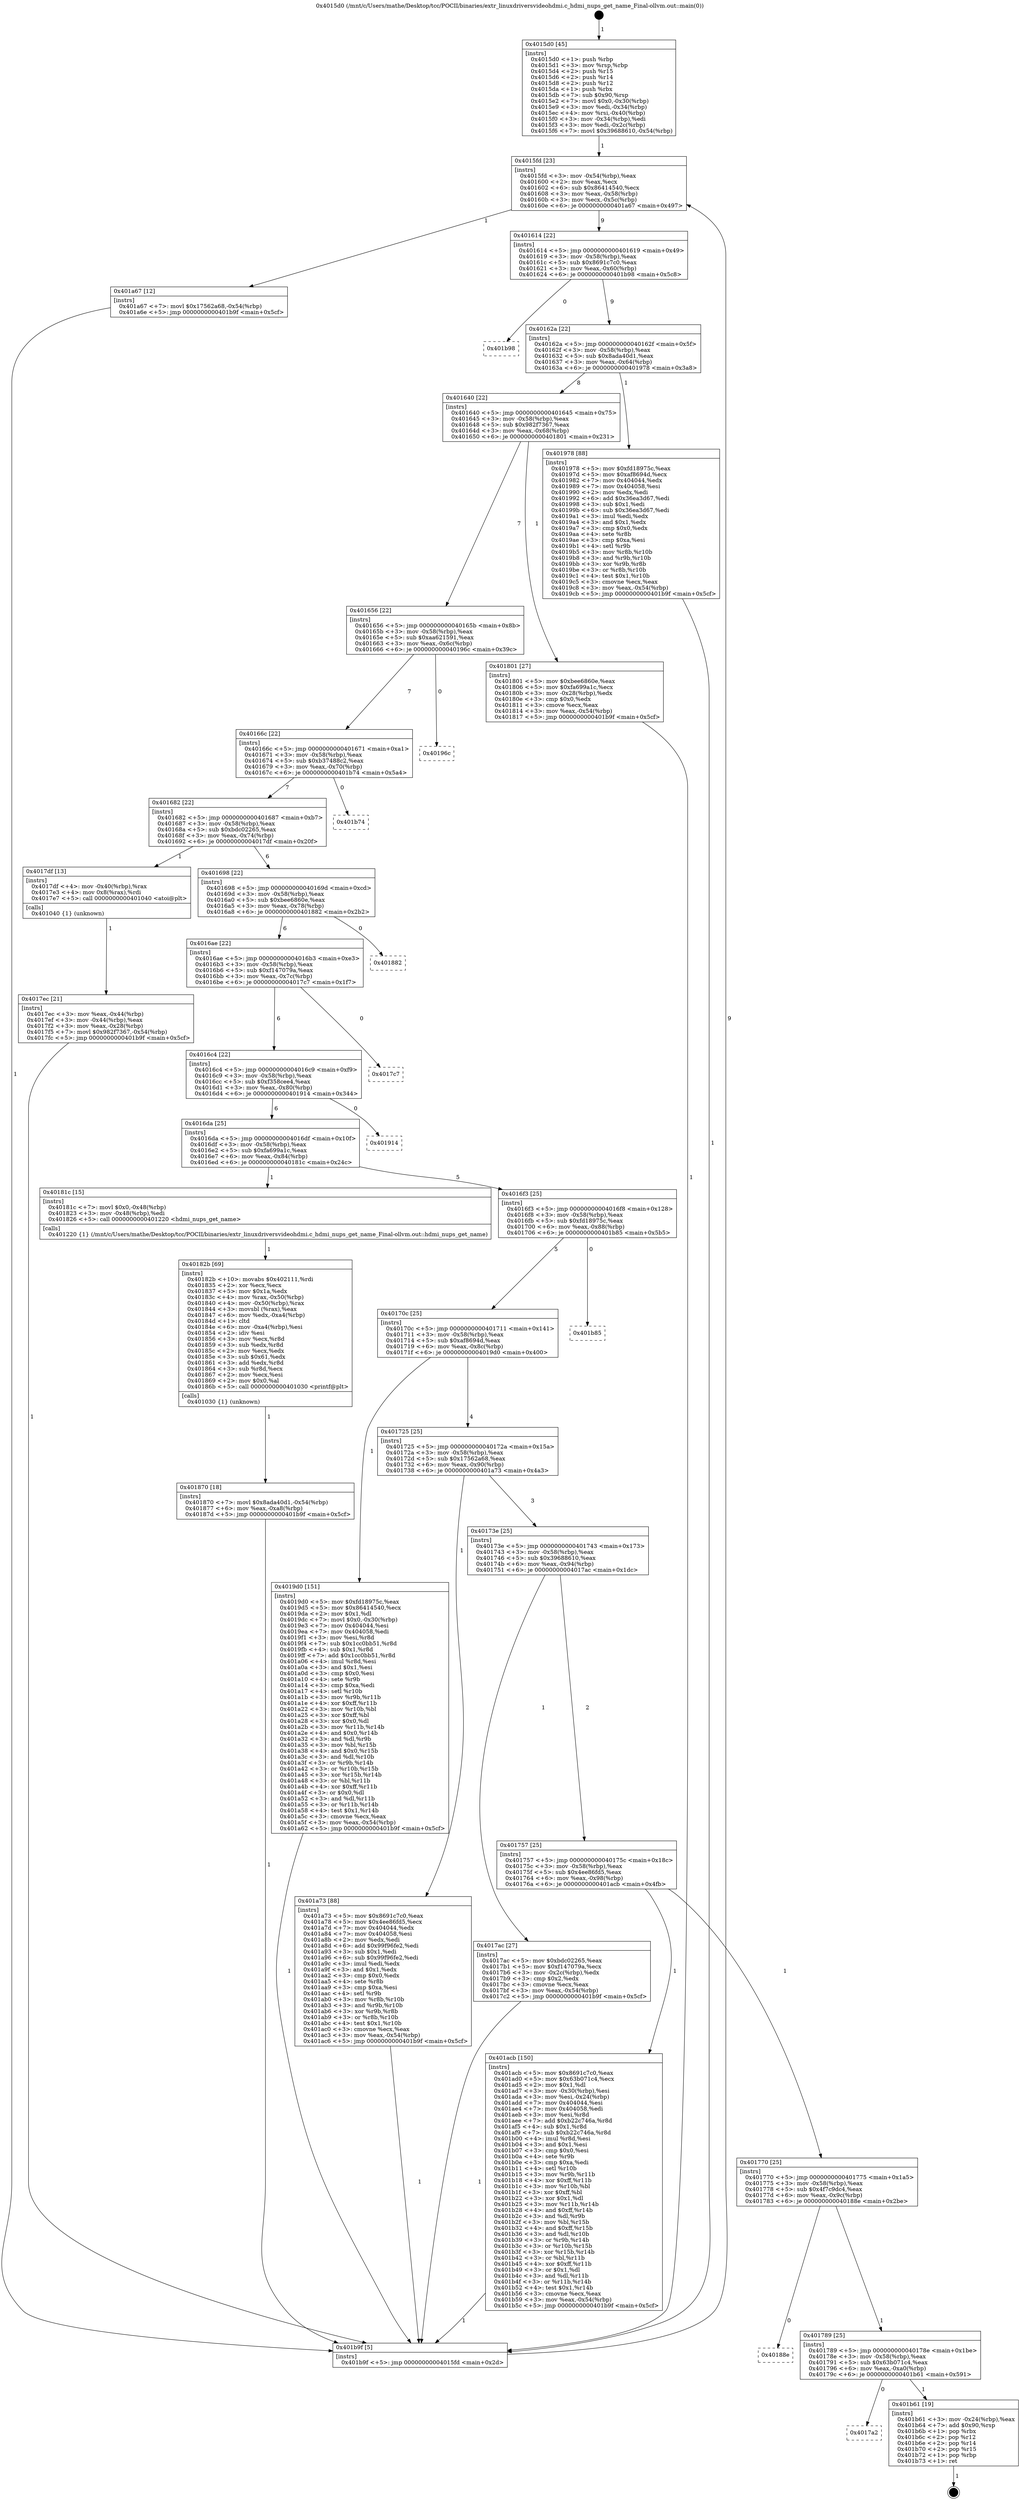digraph "0x4015d0" {
  label = "0x4015d0 (/mnt/c/Users/mathe/Desktop/tcc/POCII/binaries/extr_linuxdriversvideohdmi.c_hdmi_nups_get_name_Final-ollvm.out::main(0))"
  labelloc = "t"
  node[shape=record]

  Entry [label="",width=0.3,height=0.3,shape=circle,fillcolor=black,style=filled]
  "0x4015fd" [label="{
     0x4015fd [23]\l
     | [instrs]\l
     &nbsp;&nbsp;0x4015fd \<+3\>: mov -0x54(%rbp),%eax\l
     &nbsp;&nbsp;0x401600 \<+2\>: mov %eax,%ecx\l
     &nbsp;&nbsp;0x401602 \<+6\>: sub $0x86414540,%ecx\l
     &nbsp;&nbsp;0x401608 \<+3\>: mov %eax,-0x58(%rbp)\l
     &nbsp;&nbsp;0x40160b \<+3\>: mov %ecx,-0x5c(%rbp)\l
     &nbsp;&nbsp;0x40160e \<+6\>: je 0000000000401a67 \<main+0x497\>\l
  }"]
  "0x401a67" [label="{
     0x401a67 [12]\l
     | [instrs]\l
     &nbsp;&nbsp;0x401a67 \<+7\>: movl $0x17562a68,-0x54(%rbp)\l
     &nbsp;&nbsp;0x401a6e \<+5\>: jmp 0000000000401b9f \<main+0x5cf\>\l
  }"]
  "0x401614" [label="{
     0x401614 [22]\l
     | [instrs]\l
     &nbsp;&nbsp;0x401614 \<+5\>: jmp 0000000000401619 \<main+0x49\>\l
     &nbsp;&nbsp;0x401619 \<+3\>: mov -0x58(%rbp),%eax\l
     &nbsp;&nbsp;0x40161c \<+5\>: sub $0x8691c7c0,%eax\l
     &nbsp;&nbsp;0x401621 \<+3\>: mov %eax,-0x60(%rbp)\l
     &nbsp;&nbsp;0x401624 \<+6\>: je 0000000000401b98 \<main+0x5c8\>\l
  }"]
  Exit [label="",width=0.3,height=0.3,shape=circle,fillcolor=black,style=filled,peripheries=2]
  "0x401b98" [label="{
     0x401b98\l
  }", style=dashed]
  "0x40162a" [label="{
     0x40162a [22]\l
     | [instrs]\l
     &nbsp;&nbsp;0x40162a \<+5\>: jmp 000000000040162f \<main+0x5f\>\l
     &nbsp;&nbsp;0x40162f \<+3\>: mov -0x58(%rbp),%eax\l
     &nbsp;&nbsp;0x401632 \<+5\>: sub $0x8ada40d1,%eax\l
     &nbsp;&nbsp;0x401637 \<+3\>: mov %eax,-0x64(%rbp)\l
     &nbsp;&nbsp;0x40163a \<+6\>: je 0000000000401978 \<main+0x3a8\>\l
  }"]
  "0x4017a2" [label="{
     0x4017a2\l
  }", style=dashed]
  "0x401978" [label="{
     0x401978 [88]\l
     | [instrs]\l
     &nbsp;&nbsp;0x401978 \<+5\>: mov $0xfd18975c,%eax\l
     &nbsp;&nbsp;0x40197d \<+5\>: mov $0xaf8694d,%ecx\l
     &nbsp;&nbsp;0x401982 \<+7\>: mov 0x404044,%edx\l
     &nbsp;&nbsp;0x401989 \<+7\>: mov 0x404058,%esi\l
     &nbsp;&nbsp;0x401990 \<+2\>: mov %edx,%edi\l
     &nbsp;&nbsp;0x401992 \<+6\>: add $0x36ea3d67,%edi\l
     &nbsp;&nbsp;0x401998 \<+3\>: sub $0x1,%edi\l
     &nbsp;&nbsp;0x40199b \<+6\>: sub $0x36ea3d67,%edi\l
     &nbsp;&nbsp;0x4019a1 \<+3\>: imul %edi,%edx\l
     &nbsp;&nbsp;0x4019a4 \<+3\>: and $0x1,%edx\l
     &nbsp;&nbsp;0x4019a7 \<+3\>: cmp $0x0,%edx\l
     &nbsp;&nbsp;0x4019aa \<+4\>: sete %r8b\l
     &nbsp;&nbsp;0x4019ae \<+3\>: cmp $0xa,%esi\l
     &nbsp;&nbsp;0x4019b1 \<+4\>: setl %r9b\l
     &nbsp;&nbsp;0x4019b5 \<+3\>: mov %r8b,%r10b\l
     &nbsp;&nbsp;0x4019b8 \<+3\>: and %r9b,%r10b\l
     &nbsp;&nbsp;0x4019bb \<+3\>: xor %r9b,%r8b\l
     &nbsp;&nbsp;0x4019be \<+3\>: or %r8b,%r10b\l
     &nbsp;&nbsp;0x4019c1 \<+4\>: test $0x1,%r10b\l
     &nbsp;&nbsp;0x4019c5 \<+3\>: cmovne %ecx,%eax\l
     &nbsp;&nbsp;0x4019c8 \<+3\>: mov %eax,-0x54(%rbp)\l
     &nbsp;&nbsp;0x4019cb \<+5\>: jmp 0000000000401b9f \<main+0x5cf\>\l
  }"]
  "0x401640" [label="{
     0x401640 [22]\l
     | [instrs]\l
     &nbsp;&nbsp;0x401640 \<+5\>: jmp 0000000000401645 \<main+0x75\>\l
     &nbsp;&nbsp;0x401645 \<+3\>: mov -0x58(%rbp),%eax\l
     &nbsp;&nbsp;0x401648 \<+5\>: sub $0x982f7367,%eax\l
     &nbsp;&nbsp;0x40164d \<+3\>: mov %eax,-0x68(%rbp)\l
     &nbsp;&nbsp;0x401650 \<+6\>: je 0000000000401801 \<main+0x231\>\l
  }"]
  "0x401b61" [label="{
     0x401b61 [19]\l
     | [instrs]\l
     &nbsp;&nbsp;0x401b61 \<+3\>: mov -0x24(%rbp),%eax\l
     &nbsp;&nbsp;0x401b64 \<+7\>: add $0x90,%rsp\l
     &nbsp;&nbsp;0x401b6b \<+1\>: pop %rbx\l
     &nbsp;&nbsp;0x401b6c \<+2\>: pop %r12\l
     &nbsp;&nbsp;0x401b6e \<+2\>: pop %r14\l
     &nbsp;&nbsp;0x401b70 \<+2\>: pop %r15\l
     &nbsp;&nbsp;0x401b72 \<+1\>: pop %rbp\l
     &nbsp;&nbsp;0x401b73 \<+1\>: ret\l
  }"]
  "0x401801" [label="{
     0x401801 [27]\l
     | [instrs]\l
     &nbsp;&nbsp;0x401801 \<+5\>: mov $0xbee6860e,%eax\l
     &nbsp;&nbsp;0x401806 \<+5\>: mov $0xfa699a1c,%ecx\l
     &nbsp;&nbsp;0x40180b \<+3\>: mov -0x28(%rbp),%edx\l
     &nbsp;&nbsp;0x40180e \<+3\>: cmp $0x0,%edx\l
     &nbsp;&nbsp;0x401811 \<+3\>: cmove %ecx,%eax\l
     &nbsp;&nbsp;0x401814 \<+3\>: mov %eax,-0x54(%rbp)\l
     &nbsp;&nbsp;0x401817 \<+5\>: jmp 0000000000401b9f \<main+0x5cf\>\l
  }"]
  "0x401656" [label="{
     0x401656 [22]\l
     | [instrs]\l
     &nbsp;&nbsp;0x401656 \<+5\>: jmp 000000000040165b \<main+0x8b\>\l
     &nbsp;&nbsp;0x40165b \<+3\>: mov -0x58(%rbp),%eax\l
     &nbsp;&nbsp;0x40165e \<+5\>: sub $0xaa621591,%eax\l
     &nbsp;&nbsp;0x401663 \<+3\>: mov %eax,-0x6c(%rbp)\l
     &nbsp;&nbsp;0x401666 \<+6\>: je 000000000040196c \<main+0x39c\>\l
  }"]
  "0x401789" [label="{
     0x401789 [25]\l
     | [instrs]\l
     &nbsp;&nbsp;0x401789 \<+5\>: jmp 000000000040178e \<main+0x1be\>\l
     &nbsp;&nbsp;0x40178e \<+3\>: mov -0x58(%rbp),%eax\l
     &nbsp;&nbsp;0x401791 \<+5\>: sub $0x63b071c4,%eax\l
     &nbsp;&nbsp;0x401796 \<+6\>: mov %eax,-0xa0(%rbp)\l
     &nbsp;&nbsp;0x40179c \<+6\>: je 0000000000401b61 \<main+0x591\>\l
  }"]
  "0x40196c" [label="{
     0x40196c\l
  }", style=dashed]
  "0x40166c" [label="{
     0x40166c [22]\l
     | [instrs]\l
     &nbsp;&nbsp;0x40166c \<+5\>: jmp 0000000000401671 \<main+0xa1\>\l
     &nbsp;&nbsp;0x401671 \<+3\>: mov -0x58(%rbp),%eax\l
     &nbsp;&nbsp;0x401674 \<+5\>: sub $0xb37488c2,%eax\l
     &nbsp;&nbsp;0x401679 \<+3\>: mov %eax,-0x70(%rbp)\l
     &nbsp;&nbsp;0x40167c \<+6\>: je 0000000000401b74 \<main+0x5a4\>\l
  }"]
  "0x40188e" [label="{
     0x40188e\l
  }", style=dashed]
  "0x401b74" [label="{
     0x401b74\l
  }", style=dashed]
  "0x401682" [label="{
     0x401682 [22]\l
     | [instrs]\l
     &nbsp;&nbsp;0x401682 \<+5\>: jmp 0000000000401687 \<main+0xb7\>\l
     &nbsp;&nbsp;0x401687 \<+3\>: mov -0x58(%rbp),%eax\l
     &nbsp;&nbsp;0x40168a \<+5\>: sub $0xbdc02265,%eax\l
     &nbsp;&nbsp;0x40168f \<+3\>: mov %eax,-0x74(%rbp)\l
     &nbsp;&nbsp;0x401692 \<+6\>: je 00000000004017df \<main+0x20f\>\l
  }"]
  "0x401770" [label="{
     0x401770 [25]\l
     | [instrs]\l
     &nbsp;&nbsp;0x401770 \<+5\>: jmp 0000000000401775 \<main+0x1a5\>\l
     &nbsp;&nbsp;0x401775 \<+3\>: mov -0x58(%rbp),%eax\l
     &nbsp;&nbsp;0x401778 \<+5\>: sub $0x4f7c9dc4,%eax\l
     &nbsp;&nbsp;0x40177d \<+6\>: mov %eax,-0x9c(%rbp)\l
     &nbsp;&nbsp;0x401783 \<+6\>: je 000000000040188e \<main+0x2be\>\l
  }"]
  "0x4017df" [label="{
     0x4017df [13]\l
     | [instrs]\l
     &nbsp;&nbsp;0x4017df \<+4\>: mov -0x40(%rbp),%rax\l
     &nbsp;&nbsp;0x4017e3 \<+4\>: mov 0x8(%rax),%rdi\l
     &nbsp;&nbsp;0x4017e7 \<+5\>: call 0000000000401040 \<atoi@plt\>\l
     | [calls]\l
     &nbsp;&nbsp;0x401040 \{1\} (unknown)\l
  }"]
  "0x401698" [label="{
     0x401698 [22]\l
     | [instrs]\l
     &nbsp;&nbsp;0x401698 \<+5\>: jmp 000000000040169d \<main+0xcd\>\l
     &nbsp;&nbsp;0x40169d \<+3\>: mov -0x58(%rbp),%eax\l
     &nbsp;&nbsp;0x4016a0 \<+5\>: sub $0xbee6860e,%eax\l
     &nbsp;&nbsp;0x4016a5 \<+3\>: mov %eax,-0x78(%rbp)\l
     &nbsp;&nbsp;0x4016a8 \<+6\>: je 0000000000401882 \<main+0x2b2\>\l
  }"]
  "0x401acb" [label="{
     0x401acb [150]\l
     | [instrs]\l
     &nbsp;&nbsp;0x401acb \<+5\>: mov $0x8691c7c0,%eax\l
     &nbsp;&nbsp;0x401ad0 \<+5\>: mov $0x63b071c4,%ecx\l
     &nbsp;&nbsp;0x401ad5 \<+2\>: mov $0x1,%dl\l
     &nbsp;&nbsp;0x401ad7 \<+3\>: mov -0x30(%rbp),%esi\l
     &nbsp;&nbsp;0x401ada \<+3\>: mov %esi,-0x24(%rbp)\l
     &nbsp;&nbsp;0x401add \<+7\>: mov 0x404044,%esi\l
     &nbsp;&nbsp;0x401ae4 \<+7\>: mov 0x404058,%edi\l
     &nbsp;&nbsp;0x401aeb \<+3\>: mov %esi,%r8d\l
     &nbsp;&nbsp;0x401aee \<+7\>: add $0xb22c746a,%r8d\l
     &nbsp;&nbsp;0x401af5 \<+4\>: sub $0x1,%r8d\l
     &nbsp;&nbsp;0x401af9 \<+7\>: sub $0xb22c746a,%r8d\l
     &nbsp;&nbsp;0x401b00 \<+4\>: imul %r8d,%esi\l
     &nbsp;&nbsp;0x401b04 \<+3\>: and $0x1,%esi\l
     &nbsp;&nbsp;0x401b07 \<+3\>: cmp $0x0,%esi\l
     &nbsp;&nbsp;0x401b0a \<+4\>: sete %r9b\l
     &nbsp;&nbsp;0x401b0e \<+3\>: cmp $0xa,%edi\l
     &nbsp;&nbsp;0x401b11 \<+4\>: setl %r10b\l
     &nbsp;&nbsp;0x401b15 \<+3\>: mov %r9b,%r11b\l
     &nbsp;&nbsp;0x401b18 \<+4\>: xor $0xff,%r11b\l
     &nbsp;&nbsp;0x401b1c \<+3\>: mov %r10b,%bl\l
     &nbsp;&nbsp;0x401b1f \<+3\>: xor $0xff,%bl\l
     &nbsp;&nbsp;0x401b22 \<+3\>: xor $0x1,%dl\l
     &nbsp;&nbsp;0x401b25 \<+3\>: mov %r11b,%r14b\l
     &nbsp;&nbsp;0x401b28 \<+4\>: and $0xff,%r14b\l
     &nbsp;&nbsp;0x401b2c \<+3\>: and %dl,%r9b\l
     &nbsp;&nbsp;0x401b2f \<+3\>: mov %bl,%r15b\l
     &nbsp;&nbsp;0x401b32 \<+4\>: and $0xff,%r15b\l
     &nbsp;&nbsp;0x401b36 \<+3\>: and %dl,%r10b\l
     &nbsp;&nbsp;0x401b39 \<+3\>: or %r9b,%r14b\l
     &nbsp;&nbsp;0x401b3c \<+3\>: or %r10b,%r15b\l
     &nbsp;&nbsp;0x401b3f \<+3\>: xor %r15b,%r14b\l
     &nbsp;&nbsp;0x401b42 \<+3\>: or %bl,%r11b\l
     &nbsp;&nbsp;0x401b45 \<+4\>: xor $0xff,%r11b\l
     &nbsp;&nbsp;0x401b49 \<+3\>: or $0x1,%dl\l
     &nbsp;&nbsp;0x401b4c \<+3\>: and %dl,%r11b\l
     &nbsp;&nbsp;0x401b4f \<+3\>: or %r11b,%r14b\l
     &nbsp;&nbsp;0x401b52 \<+4\>: test $0x1,%r14b\l
     &nbsp;&nbsp;0x401b56 \<+3\>: cmovne %ecx,%eax\l
     &nbsp;&nbsp;0x401b59 \<+3\>: mov %eax,-0x54(%rbp)\l
     &nbsp;&nbsp;0x401b5c \<+5\>: jmp 0000000000401b9f \<main+0x5cf\>\l
  }"]
  "0x401882" [label="{
     0x401882\l
  }", style=dashed]
  "0x4016ae" [label="{
     0x4016ae [22]\l
     | [instrs]\l
     &nbsp;&nbsp;0x4016ae \<+5\>: jmp 00000000004016b3 \<main+0xe3\>\l
     &nbsp;&nbsp;0x4016b3 \<+3\>: mov -0x58(%rbp),%eax\l
     &nbsp;&nbsp;0x4016b6 \<+5\>: sub $0xf147079a,%eax\l
     &nbsp;&nbsp;0x4016bb \<+3\>: mov %eax,-0x7c(%rbp)\l
     &nbsp;&nbsp;0x4016be \<+6\>: je 00000000004017c7 \<main+0x1f7\>\l
  }"]
  "0x401870" [label="{
     0x401870 [18]\l
     | [instrs]\l
     &nbsp;&nbsp;0x401870 \<+7\>: movl $0x8ada40d1,-0x54(%rbp)\l
     &nbsp;&nbsp;0x401877 \<+6\>: mov %eax,-0xa8(%rbp)\l
     &nbsp;&nbsp;0x40187d \<+5\>: jmp 0000000000401b9f \<main+0x5cf\>\l
  }"]
  "0x4017c7" [label="{
     0x4017c7\l
  }", style=dashed]
  "0x4016c4" [label="{
     0x4016c4 [22]\l
     | [instrs]\l
     &nbsp;&nbsp;0x4016c4 \<+5\>: jmp 00000000004016c9 \<main+0xf9\>\l
     &nbsp;&nbsp;0x4016c9 \<+3\>: mov -0x58(%rbp),%eax\l
     &nbsp;&nbsp;0x4016cc \<+5\>: sub $0xf358cee4,%eax\l
     &nbsp;&nbsp;0x4016d1 \<+3\>: mov %eax,-0x80(%rbp)\l
     &nbsp;&nbsp;0x4016d4 \<+6\>: je 0000000000401914 \<main+0x344\>\l
  }"]
  "0x40182b" [label="{
     0x40182b [69]\l
     | [instrs]\l
     &nbsp;&nbsp;0x40182b \<+10\>: movabs $0x402111,%rdi\l
     &nbsp;&nbsp;0x401835 \<+2\>: xor %ecx,%ecx\l
     &nbsp;&nbsp;0x401837 \<+5\>: mov $0x1a,%edx\l
     &nbsp;&nbsp;0x40183c \<+4\>: mov %rax,-0x50(%rbp)\l
     &nbsp;&nbsp;0x401840 \<+4\>: mov -0x50(%rbp),%rax\l
     &nbsp;&nbsp;0x401844 \<+3\>: movsbl (%rax),%eax\l
     &nbsp;&nbsp;0x401847 \<+6\>: mov %edx,-0xa4(%rbp)\l
     &nbsp;&nbsp;0x40184d \<+1\>: cltd\l
     &nbsp;&nbsp;0x40184e \<+6\>: mov -0xa4(%rbp),%esi\l
     &nbsp;&nbsp;0x401854 \<+2\>: idiv %esi\l
     &nbsp;&nbsp;0x401856 \<+3\>: mov %ecx,%r8d\l
     &nbsp;&nbsp;0x401859 \<+3\>: sub %edx,%r8d\l
     &nbsp;&nbsp;0x40185c \<+2\>: mov %ecx,%edx\l
     &nbsp;&nbsp;0x40185e \<+3\>: sub $0x61,%edx\l
     &nbsp;&nbsp;0x401861 \<+3\>: add %edx,%r8d\l
     &nbsp;&nbsp;0x401864 \<+3\>: sub %r8d,%ecx\l
     &nbsp;&nbsp;0x401867 \<+2\>: mov %ecx,%esi\l
     &nbsp;&nbsp;0x401869 \<+2\>: mov $0x0,%al\l
     &nbsp;&nbsp;0x40186b \<+5\>: call 0000000000401030 \<printf@plt\>\l
     | [calls]\l
     &nbsp;&nbsp;0x401030 \{1\} (unknown)\l
  }"]
  "0x401914" [label="{
     0x401914\l
  }", style=dashed]
  "0x4016da" [label="{
     0x4016da [25]\l
     | [instrs]\l
     &nbsp;&nbsp;0x4016da \<+5\>: jmp 00000000004016df \<main+0x10f\>\l
     &nbsp;&nbsp;0x4016df \<+3\>: mov -0x58(%rbp),%eax\l
     &nbsp;&nbsp;0x4016e2 \<+5\>: sub $0xfa699a1c,%eax\l
     &nbsp;&nbsp;0x4016e7 \<+6\>: mov %eax,-0x84(%rbp)\l
     &nbsp;&nbsp;0x4016ed \<+6\>: je 000000000040181c \<main+0x24c\>\l
  }"]
  "0x4017ec" [label="{
     0x4017ec [21]\l
     | [instrs]\l
     &nbsp;&nbsp;0x4017ec \<+3\>: mov %eax,-0x44(%rbp)\l
     &nbsp;&nbsp;0x4017ef \<+3\>: mov -0x44(%rbp),%eax\l
     &nbsp;&nbsp;0x4017f2 \<+3\>: mov %eax,-0x28(%rbp)\l
     &nbsp;&nbsp;0x4017f5 \<+7\>: movl $0x982f7367,-0x54(%rbp)\l
     &nbsp;&nbsp;0x4017fc \<+5\>: jmp 0000000000401b9f \<main+0x5cf\>\l
  }"]
  "0x40181c" [label="{
     0x40181c [15]\l
     | [instrs]\l
     &nbsp;&nbsp;0x40181c \<+7\>: movl $0x0,-0x48(%rbp)\l
     &nbsp;&nbsp;0x401823 \<+3\>: mov -0x48(%rbp),%edi\l
     &nbsp;&nbsp;0x401826 \<+5\>: call 0000000000401220 \<hdmi_nups_get_name\>\l
     | [calls]\l
     &nbsp;&nbsp;0x401220 \{1\} (/mnt/c/Users/mathe/Desktop/tcc/POCII/binaries/extr_linuxdriversvideohdmi.c_hdmi_nups_get_name_Final-ollvm.out::hdmi_nups_get_name)\l
  }"]
  "0x4016f3" [label="{
     0x4016f3 [25]\l
     | [instrs]\l
     &nbsp;&nbsp;0x4016f3 \<+5\>: jmp 00000000004016f8 \<main+0x128\>\l
     &nbsp;&nbsp;0x4016f8 \<+3\>: mov -0x58(%rbp),%eax\l
     &nbsp;&nbsp;0x4016fb \<+5\>: sub $0xfd18975c,%eax\l
     &nbsp;&nbsp;0x401700 \<+6\>: mov %eax,-0x88(%rbp)\l
     &nbsp;&nbsp;0x401706 \<+6\>: je 0000000000401b85 \<main+0x5b5\>\l
  }"]
  "0x4015d0" [label="{
     0x4015d0 [45]\l
     | [instrs]\l
     &nbsp;&nbsp;0x4015d0 \<+1\>: push %rbp\l
     &nbsp;&nbsp;0x4015d1 \<+3\>: mov %rsp,%rbp\l
     &nbsp;&nbsp;0x4015d4 \<+2\>: push %r15\l
     &nbsp;&nbsp;0x4015d6 \<+2\>: push %r14\l
     &nbsp;&nbsp;0x4015d8 \<+2\>: push %r12\l
     &nbsp;&nbsp;0x4015da \<+1\>: push %rbx\l
     &nbsp;&nbsp;0x4015db \<+7\>: sub $0x90,%rsp\l
     &nbsp;&nbsp;0x4015e2 \<+7\>: movl $0x0,-0x30(%rbp)\l
     &nbsp;&nbsp;0x4015e9 \<+3\>: mov %edi,-0x34(%rbp)\l
     &nbsp;&nbsp;0x4015ec \<+4\>: mov %rsi,-0x40(%rbp)\l
     &nbsp;&nbsp;0x4015f0 \<+3\>: mov -0x34(%rbp),%edi\l
     &nbsp;&nbsp;0x4015f3 \<+3\>: mov %edi,-0x2c(%rbp)\l
     &nbsp;&nbsp;0x4015f6 \<+7\>: movl $0x39688610,-0x54(%rbp)\l
  }"]
  "0x401b85" [label="{
     0x401b85\l
  }", style=dashed]
  "0x40170c" [label="{
     0x40170c [25]\l
     | [instrs]\l
     &nbsp;&nbsp;0x40170c \<+5\>: jmp 0000000000401711 \<main+0x141\>\l
     &nbsp;&nbsp;0x401711 \<+3\>: mov -0x58(%rbp),%eax\l
     &nbsp;&nbsp;0x401714 \<+5\>: sub $0xaf8694d,%eax\l
     &nbsp;&nbsp;0x401719 \<+6\>: mov %eax,-0x8c(%rbp)\l
     &nbsp;&nbsp;0x40171f \<+6\>: je 00000000004019d0 \<main+0x400\>\l
  }"]
  "0x401b9f" [label="{
     0x401b9f [5]\l
     | [instrs]\l
     &nbsp;&nbsp;0x401b9f \<+5\>: jmp 00000000004015fd \<main+0x2d\>\l
  }"]
  "0x4019d0" [label="{
     0x4019d0 [151]\l
     | [instrs]\l
     &nbsp;&nbsp;0x4019d0 \<+5\>: mov $0xfd18975c,%eax\l
     &nbsp;&nbsp;0x4019d5 \<+5\>: mov $0x86414540,%ecx\l
     &nbsp;&nbsp;0x4019da \<+2\>: mov $0x1,%dl\l
     &nbsp;&nbsp;0x4019dc \<+7\>: movl $0x0,-0x30(%rbp)\l
     &nbsp;&nbsp;0x4019e3 \<+7\>: mov 0x404044,%esi\l
     &nbsp;&nbsp;0x4019ea \<+7\>: mov 0x404058,%edi\l
     &nbsp;&nbsp;0x4019f1 \<+3\>: mov %esi,%r8d\l
     &nbsp;&nbsp;0x4019f4 \<+7\>: sub $0x1cc0bb51,%r8d\l
     &nbsp;&nbsp;0x4019fb \<+4\>: sub $0x1,%r8d\l
     &nbsp;&nbsp;0x4019ff \<+7\>: add $0x1cc0bb51,%r8d\l
     &nbsp;&nbsp;0x401a06 \<+4\>: imul %r8d,%esi\l
     &nbsp;&nbsp;0x401a0a \<+3\>: and $0x1,%esi\l
     &nbsp;&nbsp;0x401a0d \<+3\>: cmp $0x0,%esi\l
     &nbsp;&nbsp;0x401a10 \<+4\>: sete %r9b\l
     &nbsp;&nbsp;0x401a14 \<+3\>: cmp $0xa,%edi\l
     &nbsp;&nbsp;0x401a17 \<+4\>: setl %r10b\l
     &nbsp;&nbsp;0x401a1b \<+3\>: mov %r9b,%r11b\l
     &nbsp;&nbsp;0x401a1e \<+4\>: xor $0xff,%r11b\l
     &nbsp;&nbsp;0x401a22 \<+3\>: mov %r10b,%bl\l
     &nbsp;&nbsp;0x401a25 \<+3\>: xor $0xff,%bl\l
     &nbsp;&nbsp;0x401a28 \<+3\>: xor $0x0,%dl\l
     &nbsp;&nbsp;0x401a2b \<+3\>: mov %r11b,%r14b\l
     &nbsp;&nbsp;0x401a2e \<+4\>: and $0x0,%r14b\l
     &nbsp;&nbsp;0x401a32 \<+3\>: and %dl,%r9b\l
     &nbsp;&nbsp;0x401a35 \<+3\>: mov %bl,%r15b\l
     &nbsp;&nbsp;0x401a38 \<+4\>: and $0x0,%r15b\l
     &nbsp;&nbsp;0x401a3c \<+3\>: and %dl,%r10b\l
     &nbsp;&nbsp;0x401a3f \<+3\>: or %r9b,%r14b\l
     &nbsp;&nbsp;0x401a42 \<+3\>: or %r10b,%r15b\l
     &nbsp;&nbsp;0x401a45 \<+3\>: xor %r15b,%r14b\l
     &nbsp;&nbsp;0x401a48 \<+3\>: or %bl,%r11b\l
     &nbsp;&nbsp;0x401a4b \<+4\>: xor $0xff,%r11b\l
     &nbsp;&nbsp;0x401a4f \<+3\>: or $0x0,%dl\l
     &nbsp;&nbsp;0x401a52 \<+3\>: and %dl,%r11b\l
     &nbsp;&nbsp;0x401a55 \<+3\>: or %r11b,%r14b\l
     &nbsp;&nbsp;0x401a58 \<+4\>: test $0x1,%r14b\l
     &nbsp;&nbsp;0x401a5c \<+3\>: cmovne %ecx,%eax\l
     &nbsp;&nbsp;0x401a5f \<+3\>: mov %eax,-0x54(%rbp)\l
     &nbsp;&nbsp;0x401a62 \<+5\>: jmp 0000000000401b9f \<main+0x5cf\>\l
  }"]
  "0x401725" [label="{
     0x401725 [25]\l
     | [instrs]\l
     &nbsp;&nbsp;0x401725 \<+5\>: jmp 000000000040172a \<main+0x15a\>\l
     &nbsp;&nbsp;0x40172a \<+3\>: mov -0x58(%rbp),%eax\l
     &nbsp;&nbsp;0x40172d \<+5\>: sub $0x17562a68,%eax\l
     &nbsp;&nbsp;0x401732 \<+6\>: mov %eax,-0x90(%rbp)\l
     &nbsp;&nbsp;0x401738 \<+6\>: je 0000000000401a73 \<main+0x4a3\>\l
  }"]
  "0x401757" [label="{
     0x401757 [25]\l
     | [instrs]\l
     &nbsp;&nbsp;0x401757 \<+5\>: jmp 000000000040175c \<main+0x18c\>\l
     &nbsp;&nbsp;0x40175c \<+3\>: mov -0x58(%rbp),%eax\l
     &nbsp;&nbsp;0x40175f \<+5\>: sub $0x4ee86fd5,%eax\l
     &nbsp;&nbsp;0x401764 \<+6\>: mov %eax,-0x98(%rbp)\l
     &nbsp;&nbsp;0x40176a \<+6\>: je 0000000000401acb \<main+0x4fb\>\l
  }"]
  "0x401a73" [label="{
     0x401a73 [88]\l
     | [instrs]\l
     &nbsp;&nbsp;0x401a73 \<+5\>: mov $0x8691c7c0,%eax\l
     &nbsp;&nbsp;0x401a78 \<+5\>: mov $0x4ee86fd5,%ecx\l
     &nbsp;&nbsp;0x401a7d \<+7\>: mov 0x404044,%edx\l
     &nbsp;&nbsp;0x401a84 \<+7\>: mov 0x404058,%esi\l
     &nbsp;&nbsp;0x401a8b \<+2\>: mov %edx,%edi\l
     &nbsp;&nbsp;0x401a8d \<+6\>: add $0x99f96fe2,%edi\l
     &nbsp;&nbsp;0x401a93 \<+3\>: sub $0x1,%edi\l
     &nbsp;&nbsp;0x401a96 \<+6\>: sub $0x99f96fe2,%edi\l
     &nbsp;&nbsp;0x401a9c \<+3\>: imul %edi,%edx\l
     &nbsp;&nbsp;0x401a9f \<+3\>: and $0x1,%edx\l
     &nbsp;&nbsp;0x401aa2 \<+3\>: cmp $0x0,%edx\l
     &nbsp;&nbsp;0x401aa5 \<+4\>: sete %r8b\l
     &nbsp;&nbsp;0x401aa9 \<+3\>: cmp $0xa,%esi\l
     &nbsp;&nbsp;0x401aac \<+4\>: setl %r9b\l
     &nbsp;&nbsp;0x401ab0 \<+3\>: mov %r8b,%r10b\l
     &nbsp;&nbsp;0x401ab3 \<+3\>: and %r9b,%r10b\l
     &nbsp;&nbsp;0x401ab6 \<+3\>: xor %r9b,%r8b\l
     &nbsp;&nbsp;0x401ab9 \<+3\>: or %r8b,%r10b\l
     &nbsp;&nbsp;0x401abc \<+4\>: test $0x1,%r10b\l
     &nbsp;&nbsp;0x401ac0 \<+3\>: cmovne %ecx,%eax\l
     &nbsp;&nbsp;0x401ac3 \<+3\>: mov %eax,-0x54(%rbp)\l
     &nbsp;&nbsp;0x401ac6 \<+5\>: jmp 0000000000401b9f \<main+0x5cf\>\l
  }"]
  "0x40173e" [label="{
     0x40173e [25]\l
     | [instrs]\l
     &nbsp;&nbsp;0x40173e \<+5\>: jmp 0000000000401743 \<main+0x173\>\l
     &nbsp;&nbsp;0x401743 \<+3\>: mov -0x58(%rbp),%eax\l
     &nbsp;&nbsp;0x401746 \<+5\>: sub $0x39688610,%eax\l
     &nbsp;&nbsp;0x40174b \<+6\>: mov %eax,-0x94(%rbp)\l
     &nbsp;&nbsp;0x401751 \<+6\>: je 00000000004017ac \<main+0x1dc\>\l
  }"]
  "0x4017ac" [label="{
     0x4017ac [27]\l
     | [instrs]\l
     &nbsp;&nbsp;0x4017ac \<+5\>: mov $0xbdc02265,%eax\l
     &nbsp;&nbsp;0x4017b1 \<+5\>: mov $0xf147079a,%ecx\l
     &nbsp;&nbsp;0x4017b6 \<+3\>: mov -0x2c(%rbp),%edx\l
     &nbsp;&nbsp;0x4017b9 \<+3\>: cmp $0x2,%edx\l
     &nbsp;&nbsp;0x4017bc \<+3\>: cmovne %ecx,%eax\l
     &nbsp;&nbsp;0x4017bf \<+3\>: mov %eax,-0x54(%rbp)\l
     &nbsp;&nbsp;0x4017c2 \<+5\>: jmp 0000000000401b9f \<main+0x5cf\>\l
  }"]
  Entry -> "0x4015d0" [label=" 1"]
  "0x4015fd" -> "0x401a67" [label=" 1"]
  "0x4015fd" -> "0x401614" [label=" 9"]
  "0x401b61" -> Exit [label=" 1"]
  "0x401614" -> "0x401b98" [label=" 0"]
  "0x401614" -> "0x40162a" [label=" 9"]
  "0x401789" -> "0x4017a2" [label=" 0"]
  "0x40162a" -> "0x401978" [label=" 1"]
  "0x40162a" -> "0x401640" [label=" 8"]
  "0x401789" -> "0x401b61" [label=" 1"]
  "0x401640" -> "0x401801" [label=" 1"]
  "0x401640" -> "0x401656" [label=" 7"]
  "0x401770" -> "0x401789" [label=" 1"]
  "0x401656" -> "0x40196c" [label=" 0"]
  "0x401656" -> "0x40166c" [label=" 7"]
  "0x401770" -> "0x40188e" [label=" 0"]
  "0x40166c" -> "0x401b74" [label=" 0"]
  "0x40166c" -> "0x401682" [label=" 7"]
  "0x401acb" -> "0x401b9f" [label=" 1"]
  "0x401682" -> "0x4017df" [label=" 1"]
  "0x401682" -> "0x401698" [label=" 6"]
  "0x401757" -> "0x401770" [label=" 1"]
  "0x401698" -> "0x401882" [label=" 0"]
  "0x401698" -> "0x4016ae" [label=" 6"]
  "0x401757" -> "0x401acb" [label=" 1"]
  "0x4016ae" -> "0x4017c7" [label=" 0"]
  "0x4016ae" -> "0x4016c4" [label=" 6"]
  "0x401a73" -> "0x401b9f" [label=" 1"]
  "0x4016c4" -> "0x401914" [label=" 0"]
  "0x4016c4" -> "0x4016da" [label=" 6"]
  "0x401a67" -> "0x401b9f" [label=" 1"]
  "0x4016da" -> "0x40181c" [label=" 1"]
  "0x4016da" -> "0x4016f3" [label=" 5"]
  "0x4019d0" -> "0x401b9f" [label=" 1"]
  "0x4016f3" -> "0x401b85" [label=" 0"]
  "0x4016f3" -> "0x40170c" [label=" 5"]
  "0x401978" -> "0x401b9f" [label=" 1"]
  "0x40170c" -> "0x4019d0" [label=" 1"]
  "0x40170c" -> "0x401725" [label=" 4"]
  "0x401870" -> "0x401b9f" [label=" 1"]
  "0x401725" -> "0x401a73" [label=" 1"]
  "0x401725" -> "0x40173e" [label=" 3"]
  "0x40182b" -> "0x401870" [label=" 1"]
  "0x40173e" -> "0x4017ac" [label=" 1"]
  "0x40173e" -> "0x401757" [label=" 2"]
  "0x4017ac" -> "0x401b9f" [label=" 1"]
  "0x4015d0" -> "0x4015fd" [label=" 1"]
  "0x401b9f" -> "0x4015fd" [label=" 9"]
  "0x4017df" -> "0x4017ec" [label=" 1"]
  "0x4017ec" -> "0x401b9f" [label=" 1"]
  "0x401801" -> "0x401b9f" [label=" 1"]
  "0x40181c" -> "0x40182b" [label=" 1"]
}
